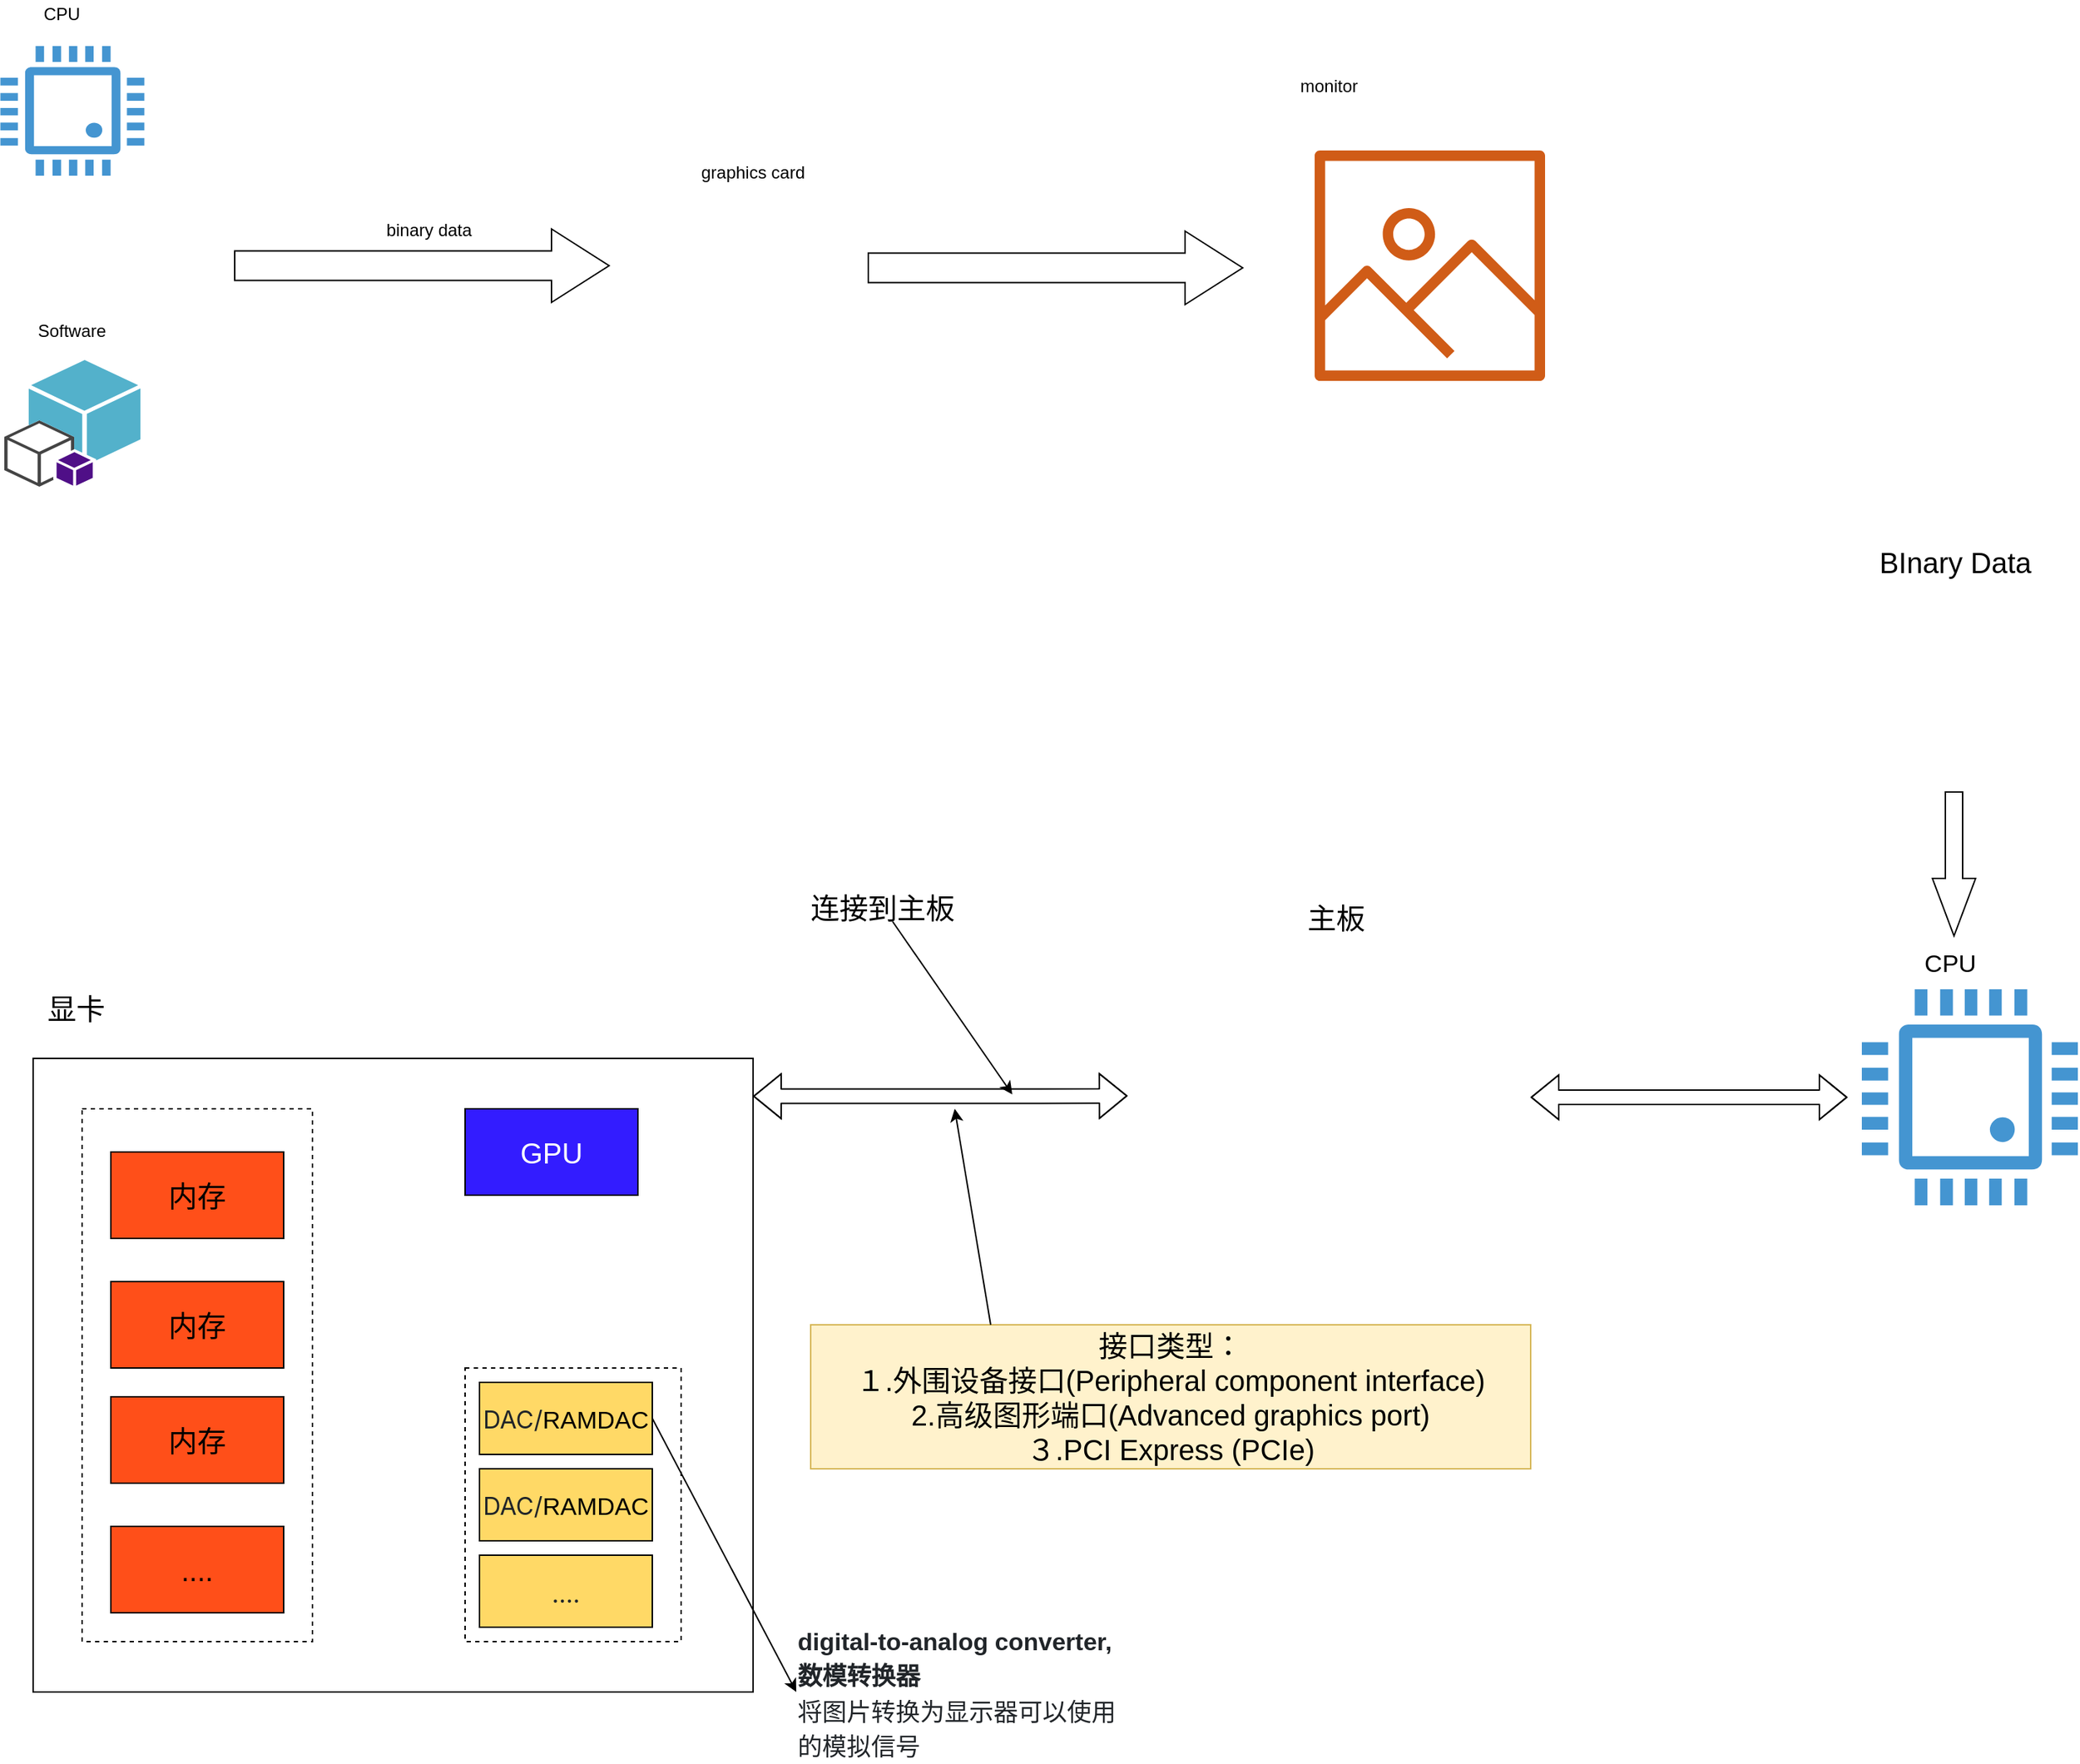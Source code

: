 <mxfile version="13.6.0" type="github">
  <diagram id="bBeYt2RzNq78aczLVQOD" name="第 1 页">
    <mxGraphModel dx="1589" dy="924" grid="1" gridSize="10" guides="1" tooltips="1" connect="1" arrows="1" fold="1" page="1" pageScale="1" pageWidth="827" pageHeight="1169" math="0" shadow="0">
      <root>
        <mxCell id="0" />
        <mxCell id="1" parent="0" />
        <mxCell id="qxcwLUe2QiB2XirWhMHX-1" value="" style="shape=image;html=1;verticalAlign=top;verticalLabelPosition=bottom;labelBackgroundColor=#ffffff;imageAspect=0;aspect=fixed;image=https://cdn3.iconfinder.com/data/icons/electronic-devices-vol-1-1/36/1_graphic_card_electronic_device_motherboard_smps_hardware_chip_1-128.png" vertex="1" parent="1">
          <mxGeometry x="520" y="192" width="128" height="128" as="geometry" />
        </mxCell>
        <mxCell id="qxcwLUe2QiB2XirWhMHX-2" value="" style="pointerEvents=1;shadow=0;dashed=0;html=1;strokeColor=none;fillColor=#4495D1;labelPosition=center;verticalLabelPosition=bottom;verticalAlign=top;align=center;outlineConnect=0;shape=mxgraph.veeam.cpu;" vertex="1" parent="1">
          <mxGeometry x="67.25" y="102" width="100" height="90" as="geometry" />
        </mxCell>
        <mxCell id="qxcwLUe2QiB2XirWhMHX-3" value="" style="outlineConnect=0;dashed=0;verticalLabelPosition=bottom;verticalAlign=top;align=center;html=1;shape=mxgraph.aws3.toolkit_for_visual_studio;fillColor=#53B1CB;gradientColor=none;" vertex="1" parent="1">
          <mxGeometry x="70" y="320" width="94.5" height="88" as="geometry" />
        </mxCell>
        <mxCell id="qxcwLUe2QiB2XirWhMHX-4" value="" style="html=1;shadow=0;dashed=0;align=center;verticalAlign=middle;shape=mxgraph.arrows2.arrow;dy=0.6;dx=40;notch=0;" vertex="1" parent="1">
          <mxGeometry x="230" y="229" width="260" height="51" as="geometry" />
        </mxCell>
        <mxCell id="qxcwLUe2QiB2XirWhMHX-5" value="" style="html=1;shadow=0;dashed=0;align=center;verticalAlign=middle;shape=mxgraph.arrows2.arrow;dy=0.6;dx=40;notch=0;" vertex="1" parent="1">
          <mxGeometry x="670" y="230.5" width="260" height="51" as="geometry" />
        </mxCell>
        <mxCell id="qxcwLUe2QiB2XirWhMHX-6" value="" style="outlineConnect=0;fontColor=#232F3E;gradientColor=none;fillColor=#D05C17;strokeColor=none;dashed=0;verticalLabelPosition=bottom;verticalAlign=top;align=center;html=1;fontSize=12;fontStyle=0;aspect=fixed;pointerEvents=1;shape=mxgraph.aws4.container_registry_image;" vertex="1" parent="1">
          <mxGeometry x="980" y="174.5" width="160" height="160" as="geometry" />
        </mxCell>
        <mxCell id="qxcwLUe2QiB2XirWhMHX-7" value="CPU" style="text;html=1;strokeColor=none;fillColor=none;align=center;verticalAlign=middle;whiteSpace=wrap;rounded=0;" vertex="1" parent="1">
          <mxGeometry x="90" y="70" width="40" height="20" as="geometry" />
        </mxCell>
        <mxCell id="qxcwLUe2QiB2XirWhMHX-8" value="Software" style="text;html=1;strokeColor=none;fillColor=none;align=center;verticalAlign=middle;whiteSpace=wrap;rounded=0;" vertex="1" parent="1">
          <mxGeometry x="97.25" y="290" width="40" height="20" as="geometry" />
        </mxCell>
        <mxCell id="qxcwLUe2QiB2XirWhMHX-9" value="binary data" style="text;html=1;strokeColor=none;fillColor=none;align=center;verticalAlign=middle;whiteSpace=wrap;rounded=0;" vertex="1" parent="1">
          <mxGeometry x="330" y="220" width="70" height="20" as="geometry" />
        </mxCell>
        <mxCell id="qxcwLUe2QiB2XirWhMHX-10" value="graphics card" style="text;html=1;strokeColor=none;fillColor=none;align=center;verticalAlign=middle;whiteSpace=wrap;rounded=0;" vertex="1" parent="1">
          <mxGeometry x="540" y="180" width="100" height="20" as="geometry" />
        </mxCell>
        <mxCell id="qxcwLUe2QiB2XirWhMHX-11" value="" style="shape=image;html=1;verticalAlign=top;verticalLabelPosition=bottom;labelBackgroundColor=#ffffff;imageAspect=0;aspect=fixed;image=https://cdn2.iconfinder.com/data/icons/devine-icons-part-2/128/Moniter.png" vertex="1" parent="1">
          <mxGeometry x="926" y="102" width="360" height="360" as="geometry" />
        </mxCell>
        <mxCell id="qxcwLUe2QiB2XirWhMHX-12" value="monitor" style="text;html=1;strokeColor=none;fillColor=none;align=center;verticalAlign=middle;whiteSpace=wrap;rounded=0;" vertex="1" parent="1">
          <mxGeometry x="940" y="120" width="100" height="20" as="geometry" />
        </mxCell>
        <mxCell id="qxcwLUe2QiB2XirWhMHX-51" value="" style="shape=image;html=1;verticalAlign=top;verticalLabelPosition=bottom;labelBackgroundColor=#ffffff;imageAspect=0;aspect=fixed;image=https://cdn1.iconfinder.com/data/icons/nuvola2/128x128/mimetypes/binary.png;shadow=0;fillColor=#FFD966;fontSize=20;fontColor=#000000;" vertex="1" parent="1">
          <mxGeometry x="1360" y="480" width="128" height="128" as="geometry" />
        </mxCell>
        <mxCell id="qxcwLUe2QiB2XirWhMHX-52" value="" style="group" vertex="1" connectable="0" parent="1">
          <mxGeometry x="70" y="690" width="1440" height="600" as="geometry" />
        </mxCell>
        <mxCell id="qxcwLUe2QiB2XirWhMHX-14" value="" style="rounded=0;whiteSpace=wrap;html=1;movable=1;resizable=1;rotatable=1;deletable=1;editable=1;connectable=1;" vertex="1" parent="qxcwLUe2QiB2XirWhMHX-52">
          <mxGeometry x="20" y="115" width="500" height="440" as="geometry" />
        </mxCell>
        <mxCell id="qxcwLUe2QiB2XirWhMHX-30" value="" style="rounded=0;whiteSpace=wrap;html=1;fillColor=none;fontSize=20;shadow=0;dashed=1;movable=1;resizable=1;rotatable=1;deletable=1;editable=1;connectable=1;" vertex="1" parent="qxcwLUe2QiB2XirWhMHX-52">
          <mxGeometry x="54" y="150" width="160" height="370" as="geometry" />
        </mxCell>
        <mxCell id="qxcwLUe2QiB2XirWhMHX-15" value="显卡" style="text;html=1;strokeColor=none;fillColor=none;align=center;verticalAlign=middle;whiteSpace=wrap;rounded=0;fontSize=20;movable=1;resizable=1;rotatable=1;deletable=1;editable=1;connectable=1;" vertex="1" parent="qxcwLUe2QiB2XirWhMHX-52">
          <mxGeometry y="70" width="100" height="20" as="geometry" />
        </mxCell>
        <mxCell id="qxcwLUe2QiB2XirWhMHX-23" value="连接到主板&lt;br&gt;" style="text;html=1;strokeColor=none;fillColor=none;align=center;verticalAlign=middle;whiteSpace=wrap;rounded=0;fontSize=20;movable=1;resizable=1;rotatable=1;deletable=1;editable=1;connectable=1;" vertex="1" parent="qxcwLUe2QiB2XirWhMHX-52">
          <mxGeometry x="540" width="140" height="20" as="geometry" />
        </mxCell>
        <mxCell id="qxcwLUe2QiB2XirWhMHX-26" value="&lt;span&gt;内存&lt;/span&gt;" style="rounded=0;whiteSpace=wrap;html=1;fillColor=#FF4F19;fontSize=20;movable=1;resizable=1;rotatable=1;deletable=1;editable=1;connectable=1;" vertex="1" parent="qxcwLUe2QiB2XirWhMHX-52">
          <mxGeometry x="74" y="270" width="120" height="60" as="geometry" />
        </mxCell>
        <mxCell id="qxcwLUe2QiB2XirWhMHX-27" value="内存" style="rounded=0;whiteSpace=wrap;html=1;fillColor=#FF4F19;fontSize=20;movable=1;resizable=1;rotatable=1;deletable=1;editable=1;connectable=1;" vertex="1" parent="qxcwLUe2QiB2XirWhMHX-52">
          <mxGeometry x="74" y="180" width="120" height="60" as="geometry" />
        </mxCell>
        <mxCell id="qxcwLUe2QiB2XirWhMHX-28" value="&lt;span&gt;....&lt;/span&gt;" style="rounded=0;whiteSpace=wrap;html=1;fillColor=#FF4F19;fontSize=20;movable=1;resizable=1;rotatable=1;deletable=1;editable=1;connectable=1;" vertex="1" parent="qxcwLUe2QiB2XirWhMHX-52">
          <mxGeometry x="74" y="440" width="120" height="60" as="geometry" />
        </mxCell>
        <mxCell id="qxcwLUe2QiB2XirWhMHX-29" value="&lt;span&gt;内存&lt;/span&gt;" style="rounded=0;whiteSpace=wrap;html=1;fillColor=#FF4F19;fontSize=20;movable=1;resizable=1;rotatable=1;deletable=1;editable=1;connectable=1;" vertex="1" parent="qxcwLUe2QiB2XirWhMHX-52">
          <mxGeometry x="74" y="350" width="120" height="60" as="geometry" />
        </mxCell>
        <mxCell id="qxcwLUe2QiB2XirWhMHX-31" value="GPU" style="rounded=0;whiteSpace=wrap;html=1;shadow=0;fillColor=#331CFF;fontSize=20;fontColor=#FFFFFF;movable=1;resizable=1;rotatable=1;deletable=1;editable=1;connectable=1;" vertex="1" parent="qxcwLUe2QiB2XirWhMHX-52">
          <mxGeometry x="320" y="150" width="120" height="60" as="geometry" />
        </mxCell>
        <mxCell id="qxcwLUe2QiB2XirWhMHX-33" value="&lt;span style=&quot;font-size: 17px ; text-align: left&quot;&gt;&lt;font color=&quot;#212529&quot; face=&quot;-apple-system, system-ui, BlinkMacSystemFont, Segoe UI, Helvetica, Arial, sans-serif&quot;&gt;&lt;span style=&quot;&quot;&gt;DAC/&lt;/span&gt;&lt;/font&gt;RAMDAC&lt;/span&gt;" style="rounded=0;whiteSpace=wrap;html=1;shadow=0;fillColor=#FFD966;fontSize=20;labelBackgroundColor=none;movable=1;resizable=1;rotatable=1;deletable=1;editable=1;connectable=1;" vertex="1" parent="qxcwLUe2QiB2XirWhMHX-52">
          <mxGeometry x="330" y="340" width="120" height="50" as="geometry" />
        </mxCell>
        <mxCell id="qxcwLUe2QiB2XirWhMHX-34" value="&lt;div style=&quot;text-align: left&quot;&gt;&lt;span style=&quot;box-sizing: border-box ; font-weight: bolder ; color: rgb(33 , 37 , 41) ; font-family: , , &amp;#34;blinkmacsystemfont&amp;#34; , &amp;#34;segoe ui&amp;#34; , &amp;#34;helvetica&amp;#34; , &amp;#34;arial&amp;#34; , sans-serif ; font-size: 17px ; background-color: rgb(255 , 255 , 255)&quot;&gt;digital-to-analog converter,数模转换器&lt;/span&gt;&lt;font color=&quot;#212529&quot;&gt;&lt;span style=&quot;font-size: 17px ; background-color: rgb(255 , 255 , 255)&quot;&gt;&lt;br&gt;&lt;/span&gt;&lt;/font&gt;&lt;/div&gt;&lt;div style=&quot;text-align: left&quot;&gt;&lt;font color=&quot;#212529&quot;&gt;&lt;span style=&quot;font-size: 17px ; background-color: rgb(255 , 255 , 255)&quot;&gt;将图片转换为显示器可以使用的模拟信号&lt;/span&gt;&lt;/font&gt;&lt;/div&gt;" style="text;html=1;strokeColor=none;fillColor=none;align=center;verticalAlign=middle;whiteSpace=wrap;rounded=0;shadow=0;labelBackgroundColor=none;fontSize=20;fontColor=#000000;movable=1;resizable=1;rotatable=1;deletable=1;editable=1;connectable=1;" vertex="1" parent="qxcwLUe2QiB2XirWhMHX-52">
          <mxGeometry x="550" y="510" width="230" height="90" as="geometry" />
        </mxCell>
        <mxCell id="qxcwLUe2QiB2XirWhMHX-35" style="edgeStyle=none;rounded=0;orthogonalLoop=1;jettySize=auto;html=1;exitX=1;exitY=0.5;exitDx=0;exitDy=0;fontSize=20;fontColor=#000000;entryX=0;entryY=0.5;entryDx=0;entryDy=0;movable=1;resizable=1;rotatable=1;deletable=1;editable=1;connectable=1;" edge="1" parent="qxcwLUe2QiB2XirWhMHX-52" source="qxcwLUe2QiB2XirWhMHX-33" target="qxcwLUe2QiB2XirWhMHX-34">
          <mxGeometry relative="1" as="geometry">
            <mxPoint x="670" y="320" as="targetPoint" />
          </mxGeometry>
        </mxCell>
        <mxCell id="qxcwLUe2QiB2XirWhMHX-36" value="&lt;span style=&quot;font-size: 17px ; text-align: left&quot;&gt;&lt;font color=&quot;#212529&quot; face=&quot;-apple-system, system-ui, BlinkMacSystemFont, Segoe UI, Helvetica, Arial, sans-serif&quot;&gt;&lt;span style=&quot;&quot;&gt;DAC/&lt;/span&gt;&lt;/font&gt;RAMDAC&lt;/span&gt;" style="rounded=0;whiteSpace=wrap;html=1;shadow=0;fillColor=#FFD966;fontSize=20;labelBackgroundColor=none;movable=1;resizable=1;rotatable=1;deletable=1;editable=1;connectable=1;" vertex="1" parent="qxcwLUe2QiB2XirWhMHX-52">
          <mxGeometry x="330" y="400" width="120" height="50" as="geometry" />
        </mxCell>
        <mxCell id="qxcwLUe2QiB2XirWhMHX-37" value="" style="rounded=0;whiteSpace=wrap;html=1;fillColor=none;fontSize=20;shadow=0;dashed=1;movable=1;resizable=1;rotatable=1;deletable=1;editable=1;connectable=1;" vertex="1" parent="qxcwLUe2QiB2XirWhMHX-52">
          <mxGeometry x="320" y="330" width="150" height="190" as="geometry" />
        </mxCell>
        <mxCell id="qxcwLUe2QiB2XirWhMHX-39" value="&lt;div style=&quot;text-align: left&quot;&gt;&lt;font color=&quot;#212529&quot; face=&quot;-apple-system, system-ui, BlinkMacSystemFont, Segoe UI, Helvetica, Arial, sans-serif&quot;&gt;&lt;span style=&quot;font-size: 17px&quot;&gt;....&lt;/span&gt;&lt;/font&gt;&lt;/div&gt;" style="rounded=0;whiteSpace=wrap;html=1;shadow=0;fillColor=#FFD966;fontSize=20;labelBackgroundColor=none;movable=1;resizable=1;rotatable=1;deletable=1;editable=1;connectable=1;" vertex="1" parent="qxcwLUe2QiB2XirWhMHX-52">
          <mxGeometry x="330" y="460" width="120" height="50" as="geometry" />
        </mxCell>
        <mxCell id="qxcwLUe2QiB2XirWhMHX-41" value="" style="shape=image;html=1;verticalAlign=top;verticalLabelPosition=bottom;labelBackgroundColor=#ffffff;imageAspect=0;aspect=fixed;image=https://cdn3.iconfinder.com/data/icons/electronic-devices-vol-1-1/36/1_graphic_card_electronic_device_motherboard_smps_hardware_chip-128.png;shadow=0;fillColor=#FFD966;fontSize=20;fontColor=#000000;movable=1;resizable=1;rotatable=1;deletable=1;editable=1;connectable=1;" vertex="1" parent="qxcwLUe2QiB2XirWhMHX-52">
          <mxGeometry x="790" y="7" width="270" height="270" as="geometry" />
        </mxCell>
        <mxCell id="qxcwLUe2QiB2XirWhMHX-42" value="主板" style="text;html=1;strokeColor=none;fillColor=none;align=center;verticalAlign=middle;whiteSpace=wrap;rounded=0;shadow=0;labelBackgroundColor=none;fontSize=20;fontColor=#000000;movable=1;resizable=1;rotatable=1;deletable=1;editable=1;connectable=1;" vertex="1" parent="qxcwLUe2QiB2XirWhMHX-52">
          <mxGeometry x="880" y="7" width="90" height="20" as="geometry" />
        </mxCell>
        <mxCell id="qxcwLUe2QiB2XirWhMHX-43" value="" style="pointerEvents=1;shadow=0;dashed=0;html=1;strokeColor=none;fillColor=#4495D1;labelPosition=center;verticalLabelPosition=bottom;verticalAlign=top;align=center;outlineConnect=0;shape=mxgraph.veeam.cpu;movable=1;resizable=1;rotatable=1;deletable=1;editable=1;connectable=1;" vertex="1" parent="qxcwLUe2QiB2XirWhMHX-52">
          <mxGeometry x="1290" y="67" width="150" height="150" as="geometry" />
        </mxCell>
        <mxCell id="qxcwLUe2QiB2XirWhMHX-44" value="&lt;font style=&quot;font-size: 17px&quot;&gt;CPU&lt;/font&gt;" style="text;html=1;strokeColor=none;fillColor=none;align=center;verticalAlign=middle;whiteSpace=wrap;rounded=0;movable=1;resizable=1;rotatable=1;deletable=1;editable=1;connectable=1;" vertex="1" parent="qxcwLUe2QiB2XirWhMHX-52">
          <mxGeometry x="1302.76" y="40" width="97.25" height="20" as="geometry" />
        </mxCell>
        <mxCell id="qxcwLUe2QiB2XirWhMHX-45" value="" style="shape=flexArrow;endArrow=classic;startArrow=classic;html=1;fontSize=20;fontColor=#000000;exitX=1;exitY=0.5;exitDx=0;exitDy=0;movable=1;resizable=1;rotatable=1;deletable=1;editable=1;connectable=1;" edge="1" parent="qxcwLUe2QiB2XirWhMHX-52" source="qxcwLUe2QiB2XirWhMHX-41">
          <mxGeometry width="50" height="50" relative="1" as="geometry">
            <mxPoint x="1120" y="150" as="sourcePoint" />
            <mxPoint x="1280" y="142" as="targetPoint" />
            <Array as="points">
              <mxPoint x="1190" y="142" />
              <mxPoint x="1260" y="142" />
            </Array>
          </mxGeometry>
        </mxCell>
        <mxCell id="qxcwLUe2QiB2XirWhMHX-48" value="接口类型：&lt;br&gt;１.外围设备接口(Peripheral component interface)&lt;br&gt;2.高级图形端口(Advanced graphics port)&lt;br&gt;３.PCI Express (PCIe)" style="text;html=1;strokeColor=#d6b656;fillColor=#fff2cc;align=center;verticalAlign=middle;whiteSpace=wrap;rounded=0;shadow=0;labelBackgroundColor=none;fontSize=20;movable=1;resizable=1;rotatable=1;deletable=1;editable=1;connectable=1;" vertex="1" parent="qxcwLUe2QiB2XirWhMHX-52">
          <mxGeometry x="560" y="300" width="500" height="100" as="geometry" />
        </mxCell>
        <mxCell id="qxcwLUe2QiB2XirWhMHX-58" value="" style="shape=flexArrow;endArrow=classic;startArrow=classic;html=1;fontSize=20;fontColor=#000000;exitX=1;exitY=0.5;exitDx=0;exitDy=0;movable=1;resizable=1;rotatable=1;deletable=1;editable=1;connectable=1;" edge="1" parent="qxcwLUe2QiB2XirWhMHX-52">
          <mxGeometry width="50" height="50" relative="1" as="geometry">
            <mxPoint x="520" y="141.29" as="sourcePoint" />
            <mxPoint x="780" y="141" as="targetPoint" />
            <Array as="points">
              <mxPoint x="650" y="141.29" />
              <mxPoint x="720" y="141.29" />
            </Array>
          </mxGeometry>
        </mxCell>
        <mxCell id="qxcwLUe2QiB2XirWhMHX-53" value="" style="html=1;shadow=0;dashed=0;align=center;verticalAlign=middle;shape=mxgraph.arrows2.arrow;dy=0.6;dx=40;direction=south;notch=0;labelBackgroundColor=none;fontSize=20;fontColor=#000000;fillColor=#FFFFFF;" vertex="1" parent="1">
          <mxGeometry x="1409" y="620" width="30" height="100" as="geometry" />
        </mxCell>
        <mxCell id="qxcwLUe2QiB2XirWhMHX-56" value="BInary Data" style="text;html=1;strokeColor=none;fillColor=none;align=center;verticalAlign=middle;whiteSpace=wrap;rounded=0;shadow=0;labelBackgroundColor=none;fontSize=20;fontColor=#000000;" vertex="1" parent="1">
          <mxGeometry x="1360" y="450" width="130" height="20" as="geometry" />
        </mxCell>
        <mxCell id="qxcwLUe2QiB2XirWhMHX-24" style="rounded=0;orthogonalLoop=1;jettySize=auto;html=1;fontSize=20;movable=1;resizable=1;rotatable=1;deletable=1;editable=1;connectable=1;" edge="1" parent="1" source="qxcwLUe2QiB2XirWhMHX-23">
          <mxGeometry relative="1" as="geometry">
            <mxPoint x="770" y="830" as="targetPoint" />
          </mxGeometry>
        </mxCell>
        <mxCell id="qxcwLUe2QiB2XirWhMHX-49" style="edgeStyle=none;rounded=0;orthogonalLoop=1;jettySize=auto;html=1;exitX=0.25;exitY=0;exitDx=0;exitDy=0;fontSize=20;fontColor=#000000;movable=1;resizable=1;rotatable=1;deletable=1;editable=1;connectable=1;" edge="1" parent="1" source="qxcwLUe2QiB2XirWhMHX-48">
          <mxGeometry relative="1" as="geometry">
            <mxPoint x="730" y="840" as="targetPoint" />
          </mxGeometry>
        </mxCell>
      </root>
    </mxGraphModel>
  </diagram>
</mxfile>
